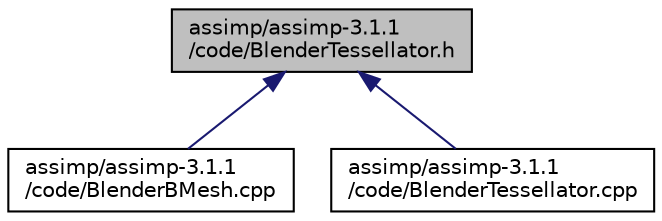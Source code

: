 digraph "assimp/assimp-3.1.1/code/BlenderTessellator.h"
{
  edge [fontname="Helvetica",fontsize="10",labelfontname="Helvetica",labelfontsize="10"];
  node [fontname="Helvetica",fontsize="10",shape=record];
  Node1 [label="assimp/assimp-3.1.1\l/code/BlenderTessellator.h",height=0.2,width=0.4,color="black", fillcolor="grey75", style="filled", fontcolor="black"];
  Node1 -> Node2 [dir="back",color="midnightblue",fontsize="10",style="solid"];
  Node2 [label="assimp/assimp-3.1.1\l/code/BlenderBMesh.cpp",height=0.2,width=0.4,color="black", fillcolor="white", style="filled",URL="$_blender_b_mesh_8cpp.html",tooltip="Conversion of Blender&#39;s new BMesh stuff. "];
  Node1 -> Node3 [dir="back",color="midnightblue",fontsize="10",style="solid"];
  Node3 [label="assimp/assimp-3.1.1\l/code/BlenderTessellator.cpp",height=0.2,width=0.4,color="black", fillcolor="white", style="filled",URL="$_blender_tessellator_8cpp.html",tooltip="A simple tessellation wrapper. "];
}
